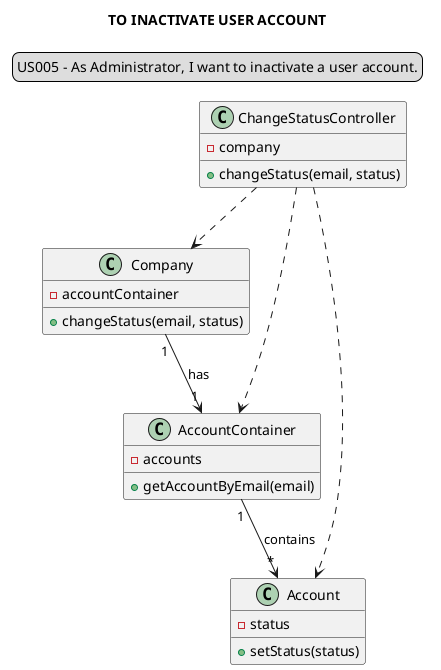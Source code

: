 @startuml

legend top
US005 - As Administrator, I want to inactivate a user account.
end legend
skinparam sequenceMessageAlign center
title TO INACTIVATE USER ACCOUNT

"ChangeStatusController"  ..> "Company"
"ChangeStatusController" ..> "AccountContainer"
"ChangeStatusController" ..> "Account"
"Company" "1"-->"1" "AccountContainer": has
"AccountContainer" "1"-->"*" "Account": contains

class "ChangeStatusController" {
-company
+changeStatus(email, status)
}

class "Company" {
-accountContainer
+changeStatus(email, status)
}

class "AccountContainer" {
-accounts
+getAccountByEmail(email)
}

class "Account" {
-status
+setStatus(status)
}

@enduml